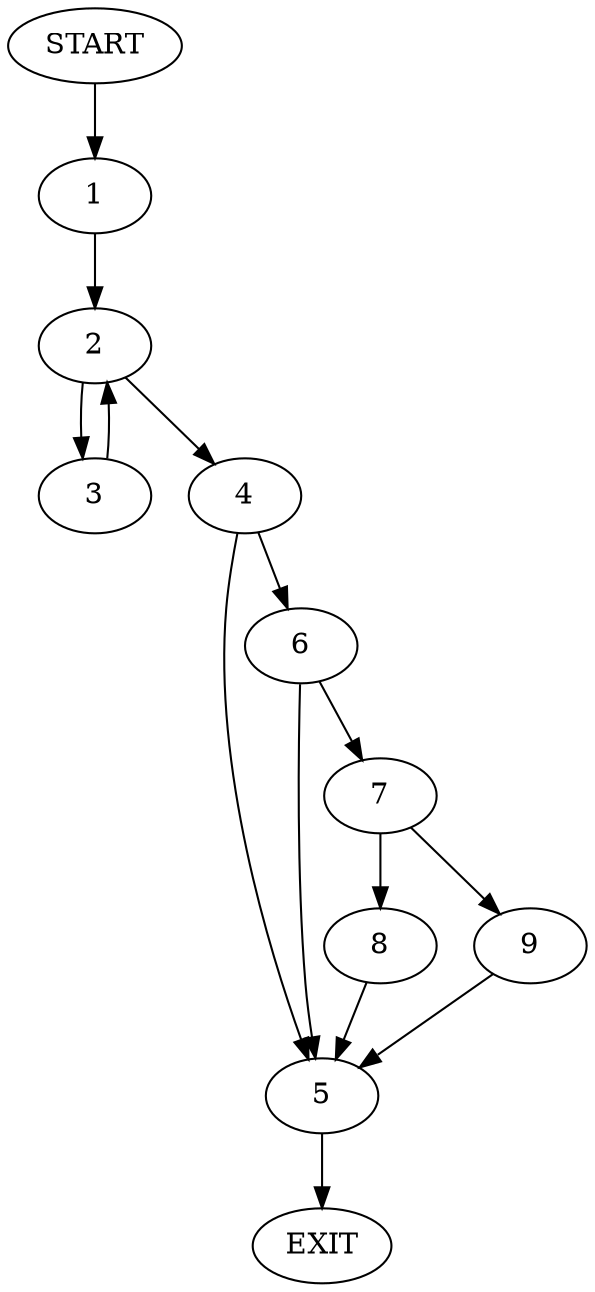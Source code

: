 digraph {
0 [label="START"];
1;
2;
3;
4;
5;
6;
7;
8;
9;
10 [label="EXIT"];
0 -> 1;
1 -> 2;
2 -> 3;
2 -> 4;
3 -> 2;
4 -> 5;
4 -> 6;
6 -> 7;
6 -> 5;
5 -> 10;
7 -> 8;
7 -> 9;
8 -> 5;
9 -> 5;
}